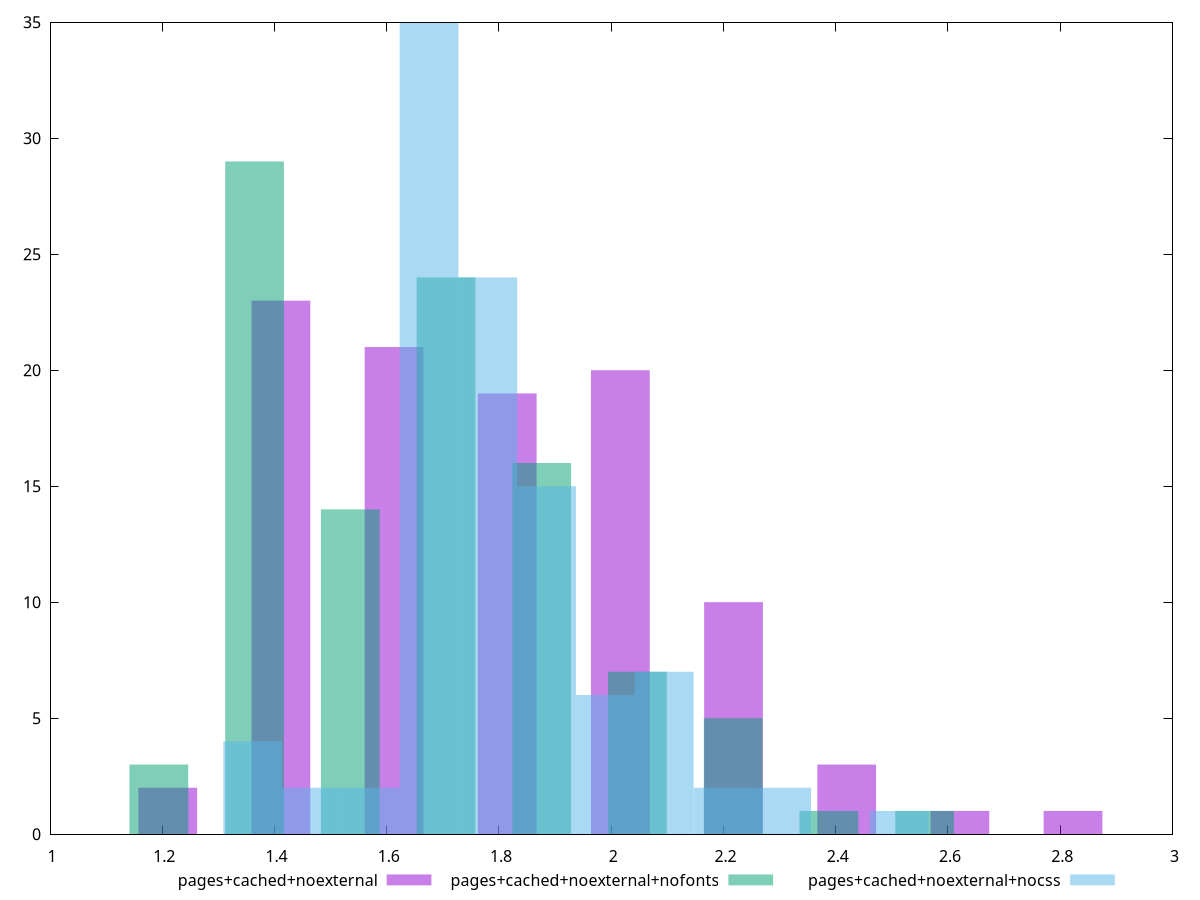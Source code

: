 $_pagesCachedNoexternal <<EOF
2.217871498415883 10
1.4113727717191984 23
1.2097480900450273 2
1.8146221350675407 19
2.016246816741712 20
1.6129974533933695 21
2.4194961800900545 3
2.822745543438397 1
2.6211208617642257 1
EOF
$_pagesCachedNoexternalNofonts <<EOF
1.7055732772149645 24
1.535015949493468 14
1.3644586217719716 29
1.876130604936461 16
2.217245260379454 5
2.3878025881009504 1
2.5583599158224466 1
2.0466879326579575 7
1.1939012940504752 3
EOF
$_pagesCachedNoexternalNocss <<EOF
1.884776080130051 15
1.9894858623594984 6
1.7800662979006039 24
1.6753565156711565 35
1.5706467334417091 2
2.30361520904784 2
2.513034773506735 1
2.094195644588946 7
1.3612271689828146 4
2.198905426818393 2
1.465936951212262 2
EOF
set key outside below
set terminal pngcairo
set output "report_00006_2020-11-02T20-21-41.718Z/server-response-time/server-response-time_pages+cached+noexternal_pages+cached+noexternal+nofonts_pages+cached+noexternal+nocss+hist.png"
set boxwidth 0.10470978222944728
set style fill transparent solid 0.5 noborder
set yrange [0:35]
plot $_pagesCachedNoexternal title "pages+cached+noexternal" with boxes ,$_pagesCachedNoexternalNofonts title "pages+cached+noexternal+nofonts" with boxes ,$_pagesCachedNoexternalNocss title "pages+cached+noexternal+nocss" with boxes ,